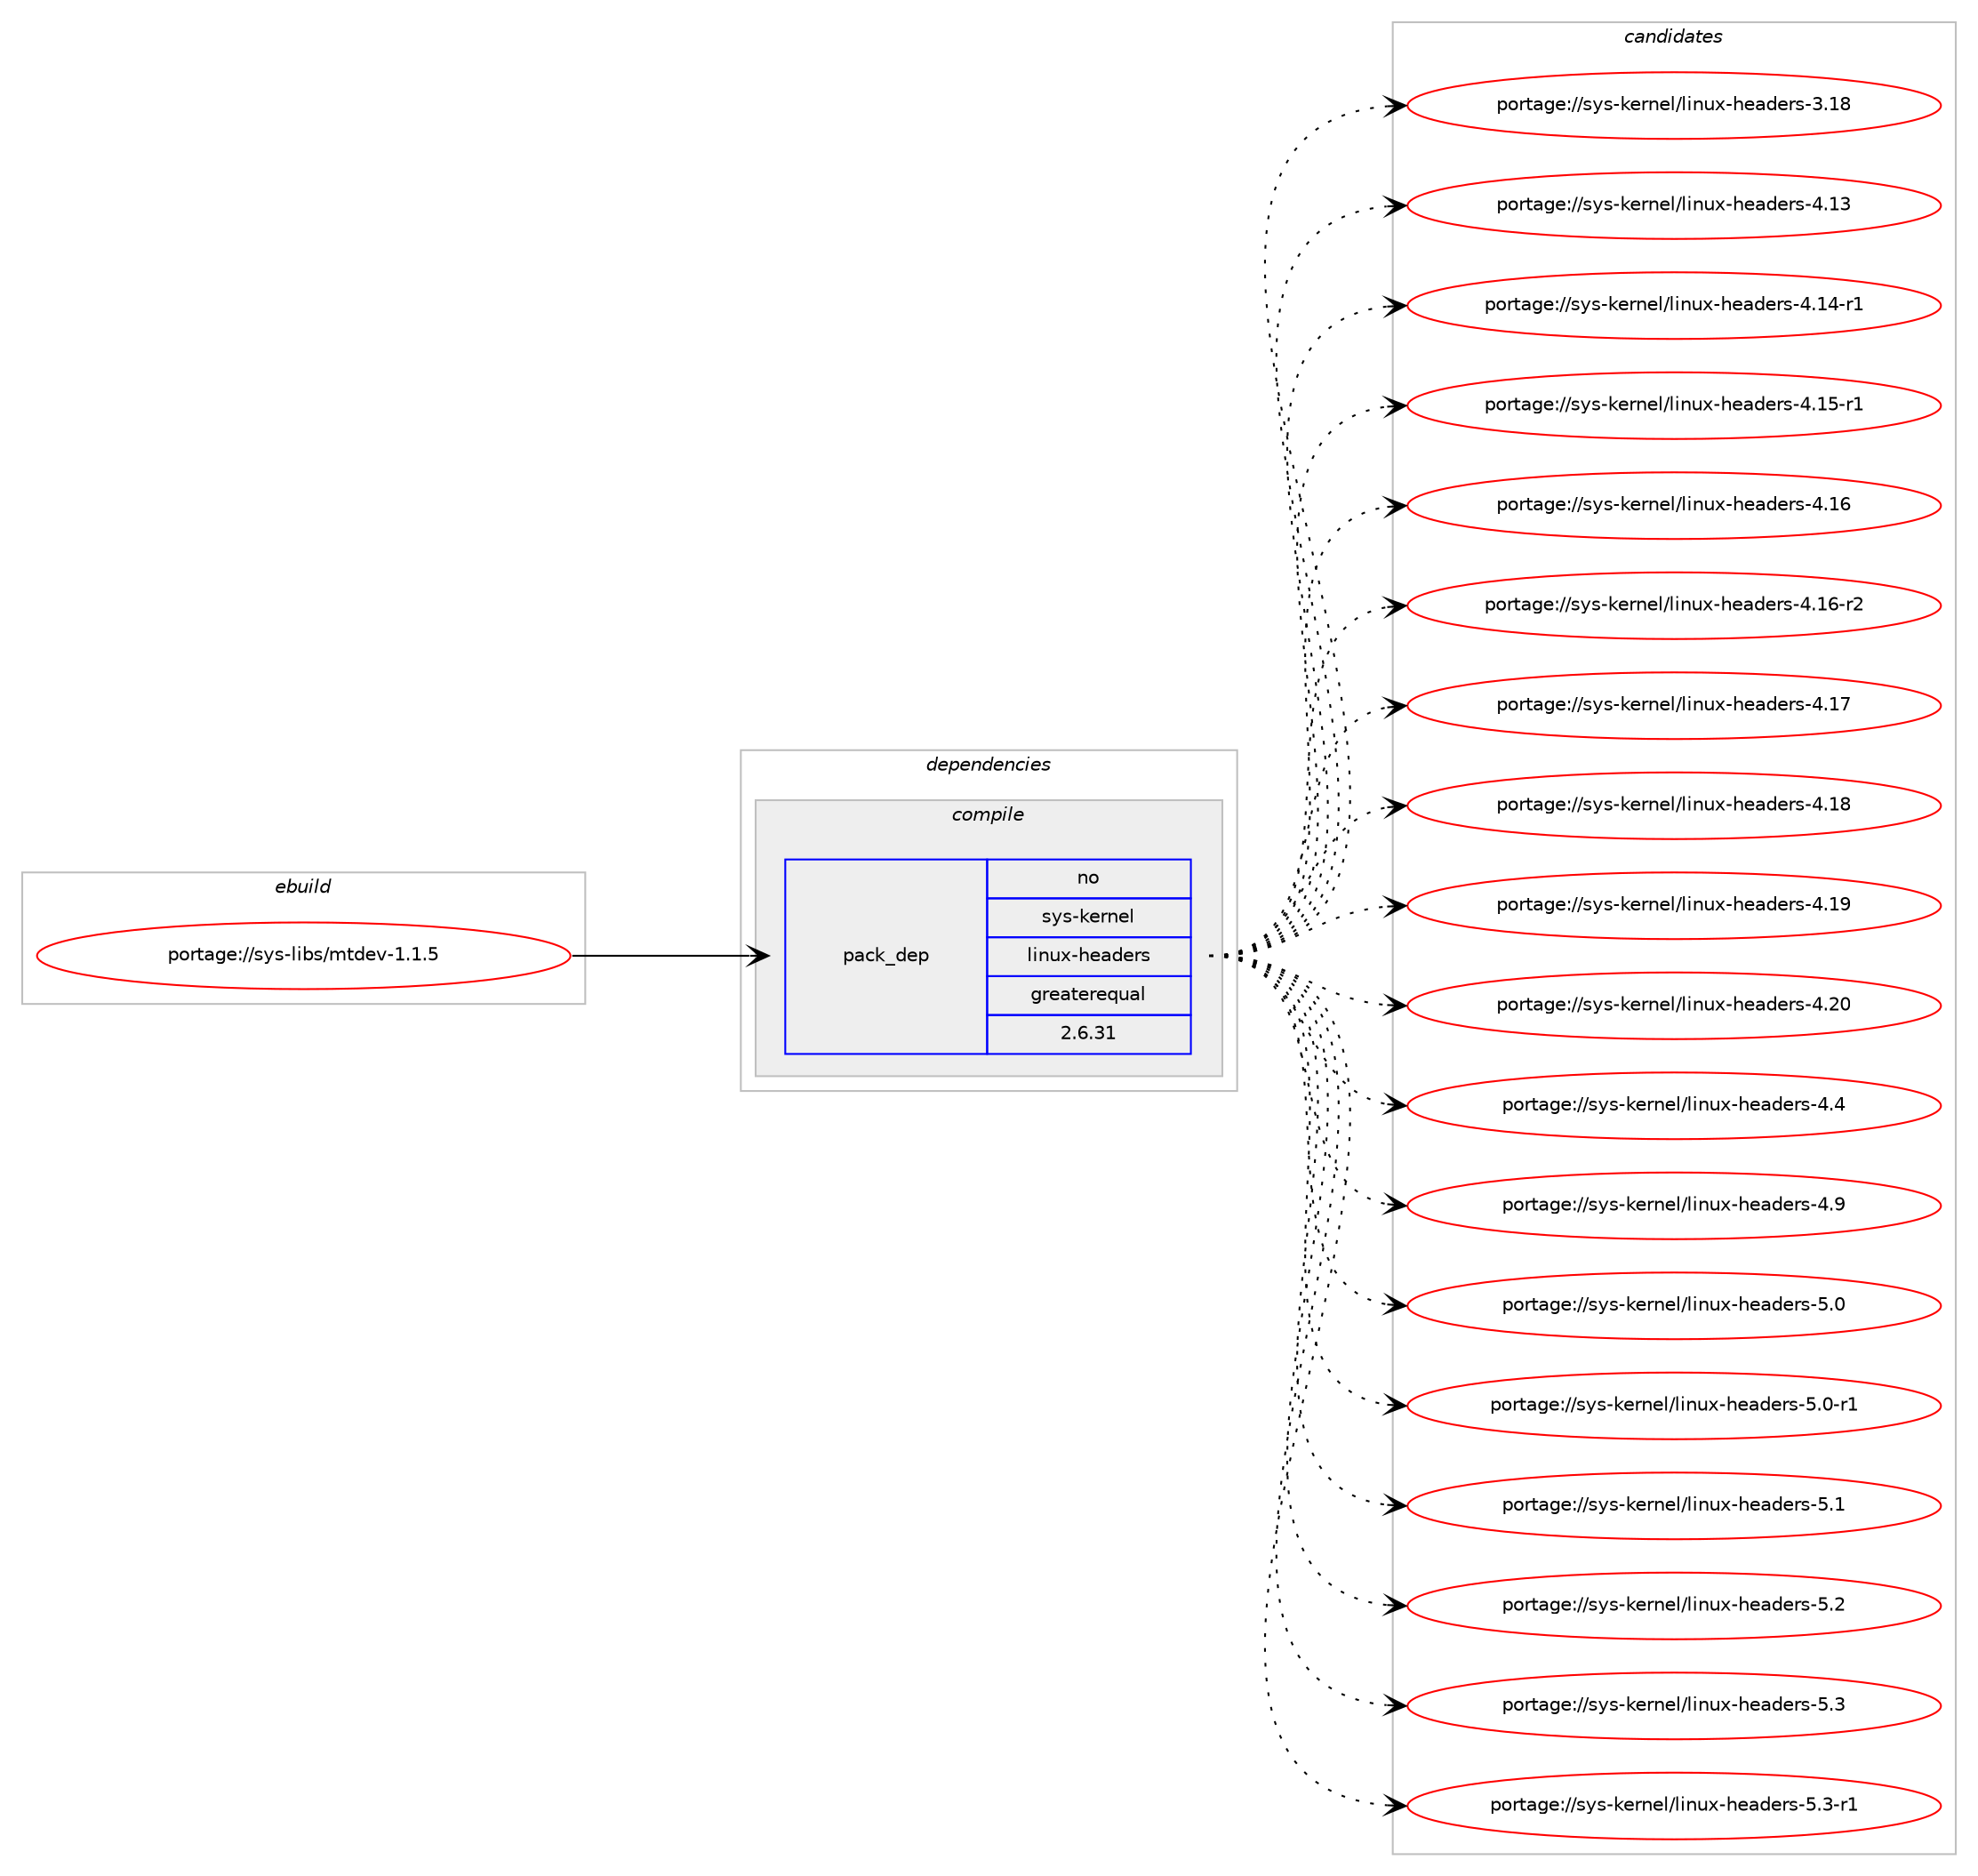 digraph prolog {

# *************
# Graph options
# *************

newrank=true;
concentrate=true;
compound=true;
graph [rankdir=LR,fontname=Helvetica,fontsize=10,ranksep=1.5];#, ranksep=2.5, nodesep=0.2];
edge  [arrowhead=vee];
node  [fontname=Helvetica,fontsize=10];

# **********
# The ebuild
# **********

subgraph cluster_leftcol {
color=gray;
rank=same;
label=<<i>ebuild</i>>;
id [label="portage://sys-libs/mtdev-1.1.5", color=red, width=4, href="../sys-libs/mtdev-1.1.5.svg"];
}

# ****************
# The dependencies
# ****************

subgraph cluster_midcol {
color=gray;
label=<<i>dependencies</i>>;
subgraph cluster_compile {
fillcolor="#eeeeee";
style=filled;
label=<<i>compile</i>>;
subgraph pack320136 {
dependency431916 [label=<<TABLE BORDER="0" CELLBORDER="1" CELLSPACING="0" CELLPADDING="4" WIDTH="220"><TR><TD ROWSPAN="6" CELLPADDING="30">pack_dep</TD></TR><TR><TD WIDTH="110">no</TD></TR><TR><TD>sys-kernel</TD></TR><TR><TD>linux-headers</TD></TR><TR><TD>greaterequal</TD></TR><TR><TD>2.6.31</TD></TR></TABLE>>, shape=none, color=blue];
}
id:e -> dependency431916:w [weight=20,style="solid",arrowhead="vee"];
}
subgraph cluster_compileandrun {
fillcolor="#eeeeee";
style=filled;
label=<<i>compile and run</i>>;
}
subgraph cluster_run {
fillcolor="#eeeeee";
style=filled;
label=<<i>run</i>>;
}
}

# **************
# The candidates
# **************

subgraph cluster_choices {
rank=same;
color=gray;
label=<<i>candidates</i>>;

subgraph choice320136 {
color=black;
nodesep=1;
choiceportage115121115451071011141101011084710810511011712045104101971001011141154551464956 [label="portage://sys-kernel/linux-headers-3.18", color=red, width=4,href="../sys-kernel/linux-headers-3.18.svg"];
choiceportage115121115451071011141101011084710810511011712045104101971001011141154552464951 [label="portage://sys-kernel/linux-headers-4.13", color=red, width=4,href="../sys-kernel/linux-headers-4.13.svg"];
choiceportage1151211154510710111411010110847108105110117120451041019710010111411545524649524511449 [label="portage://sys-kernel/linux-headers-4.14-r1", color=red, width=4,href="../sys-kernel/linux-headers-4.14-r1.svg"];
choiceportage1151211154510710111411010110847108105110117120451041019710010111411545524649534511449 [label="portage://sys-kernel/linux-headers-4.15-r1", color=red, width=4,href="../sys-kernel/linux-headers-4.15-r1.svg"];
choiceportage115121115451071011141101011084710810511011712045104101971001011141154552464954 [label="portage://sys-kernel/linux-headers-4.16", color=red, width=4,href="../sys-kernel/linux-headers-4.16.svg"];
choiceportage1151211154510710111411010110847108105110117120451041019710010111411545524649544511450 [label="portage://sys-kernel/linux-headers-4.16-r2", color=red, width=4,href="../sys-kernel/linux-headers-4.16-r2.svg"];
choiceportage115121115451071011141101011084710810511011712045104101971001011141154552464955 [label="portage://sys-kernel/linux-headers-4.17", color=red, width=4,href="../sys-kernel/linux-headers-4.17.svg"];
choiceportage115121115451071011141101011084710810511011712045104101971001011141154552464956 [label="portage://sys-kernel/linux-headers-4.18", color=red, width=4,href="../sys-kernel/linux-headers-4.18.svg"];
choiceportage115121115451071011141101011084710810511011712045104101971001011141154552464957 [label="portage://sys-kernel/linux-headers-4.19", color=red, width=4,href="../sys-kernel/linux-headers-4.19.svg"];
choiceportage115121115451071011141101011084710810511011712045104101971001011141154552465048 [label="portage://sys-kernel/linux-headers-4.20", color=red, width=4,href="../sys-kernel/linux-headers-4.20.svg"];
choiceportage1151211154510710111411010110847108105110117120451041019710010111411545524652 [label="portage://sys-kernel/linux-headers-4.4", color=red, width=4,href="../sys-kernel/linux-headers-4.4.svg"];
choiceportage1151211154510710111411010110847108105110117120451041019710010111411545524657 [label="portage://sys-kernel/linux-headers-4.9", color=red, width=4,href="../sys-kernel/linux-headers-4.9.svg"];
choiceportage1151211154510710111411010110847108105110117120451041019710010111411545534648 [label="portage://sys-kernel/linux-headers-5.0", color=red, width=4,href="../sys-kernel/linux-headers-5.0.svg"];
choiceportage11512111545107101114110101108471081051101171204510410197100101114115455346484511449 [label="portage://sys-kernel/linux-headers-5.0-r1", color=red, width=4,href="../sys-kernel/linux-headers-5.0-r1.svg"];
choiceportage1151211154510710111411010110847108105110117120451041019710010111411545534649 [label="portage://sys-kernel/linux-headers-5.1", color=red, width=4,href="../sys-kernel/linux-headers-5.1.svg"];
choiceportage1151211154510710111411010110847108105110117120451041019710010111411545534650 [label="portage://sys-kernel/linux-headers-5.2", color=red, width=4,href="../sys-kernel/linux-headers-5.2.svg"];
choiceportage1151211154510710111411010110847108105110117120451041019710010111411545534651 [label="portage://sys-kernel/linux-headers-5.3", color=red, width=4,href="../sys-kernel/linux-headers-5.3.svg"];
choiceportage11512111545107101114110101108471081051101171204510410197100101114115455346514511449 [label="portage://sys-kernel/linux-headers-5.3-r1", color=red, width=4,href="../sys-kernel/linux-headers-5.3-r1.svg"];
dependency431916:e -> choiceportage115121115451071011141101011084710810511011712045104101971001011141154551464956:w [style=dotted,weight="100"];
dependency431916:e -> choiceportage115121115451071011141101011084710810511011712045104101971001011141154552464951:w [style=dotted,weight="100"];
dependency431916:e -> choiceportage1151211154510710111411010110847108105110117120451041019710010111411545524649524511449:w [style=dotted,weight="100"];
dependency431916:e -> choiceportage1151211154510710111411010110847108105110117120451041019710010111411545524649534511449:w [style=dotted,weight="100"];
dependency431916:e -> choiceportage115121115451071011141101011084710810511011712045104101971001011141154552464954:w [style=dotted,weight="100"];
dependency431916:e -> choiceportage1151211154510710111411010110847108105110117120451041019710010111411545524649544511450:w [style=dotted,weight="100"];
dependency431916:e -> choiceportage115121115451071011141101011084710810511011712045104101971001011141154552464955:w [style=dotted,weight="100"];
dependency431916:e -> choiceportage115121115451071011141101011084710810511011712045104101971001011141154552464956:w [style=dotted,weight="100"];
dependency431916:e -> choiceportage115121115451071011141101011084710810511011712045104101971001011141154552464957:w [style=dotted,weight="100"];
dependency431916:e -> choiceportage115121115451071011141101011084710810511011712045104101971001011141154552465048:w [style=dotted,weight="100"];
dependency431916:e -> choiceportage1151211154510710111411010110847108105110117120451041019710010111411545524652:w [style=dotted,weight="100"];
dependency431916:e -> choiceportage1151211154510710111411010110847108105110117120451041019710010111411545524657:w [style=dotted,weight="100"];
dependency431916:e -> choiceportage1151211154510710111411010110847108105110117120451041019710010111411545534648:w [style=dotted,weight="100"];
dependency431916:e -> choiceportage11512111545107101114110101108471081051101171204510410197100101114115455346484511449:w [style=dotted,weight="100"];
dependency431916:e -> choiceportage1151211154510710111411010110847108105110117120451041019710010111411545534649:w [style=dotted,weight="100"];
dependency431916:e -> choiceportage1151211154510710111411010110847108105110117120451041019710010111411545534650:w [style=dotted,weight="100"];
dependency431916:e -> choiceportage1151211154510710111411010110847108105110117120451041019710010111411545534651:w [style=dotted,weight="100"];
dependency431916:e -> choiceportage11512111545107101114110101108471081051101171204510410197100101114115455346514511449:w [style=dotted,weight="100"];
}
}

}
